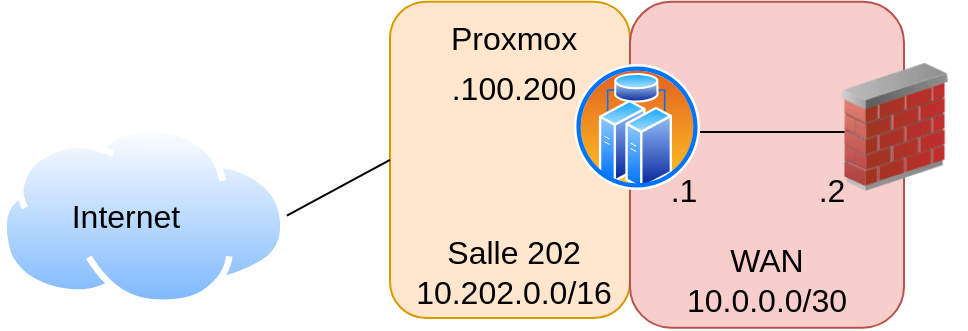 <mxfile version="22.1.7" type="github">
  <diagram name="Page-1" id="VltcZmfvqYnKoC6824LA">
    <mxGraphModel dx="1810" dy="813" grid="0" gridSize="10" guides="1" tooltips="1" connect="1" arrows="1" fold="1" page="0" pageScale="1" pageWidth="850" pageHeight="1100" math="0" shadow="0">
      <root>
        <mxCell id="0" />
        <mxCell id="1" parent="0" />
        <mxCell id="LY4emqoukK_nlXgEsY6r-1" value="" style="image;aspect=fixed;perimeter=ellipsePerimeter;html=1;align=center;shadow=0;dashed=0;spacingTop=3;image=img/lib/active_directory/internet_cloud.svg;fontSize=16;" vertex="1" parent="1">
          <mxGeometry x="-139" y="123.64" width="143.43" height="90.36" as="geometry" />
        </mxCell>
        <mxCell id="LY4emqoukK_nlXgEsY6r-2" value="Internet" style="text;html=1;strokeColor=none;fillColor=none;align=center;verticalAlign=middle;whiteSpace=wrap;rounded=0;fontSize=16;" vertex="1" parent="1">
          <mxGeometry x="-106" y="153.82" width="60" height="30" as="geometry" />
        </mxCell>
        <mxCell id="LY4emqoukK_nlXgEsY6r-4" value="" style="rounded=1;whiteSpace=wrap;html=1;fontSize=16;fillColor=#ffe6cc;strokeColor=#d79b00;" vertex="1" parent="1">
          <mxGeometry x="56" y="61.82" width="120" height="158.18" as="geometry" />
        </mxCell>
        <mxCell id="LY4emqoukK_nlXgEsY6r-5" value="" style="endArrow=none;html=1;rounded=0;fontSize=12;startSize=8;endSize=8;curved=1;exitX=1;exitY=0.5;exitDx=0;exitDy=0;entryX=0;entryY=0.5;entryDx=0;entryDy=0;" edge="1" parent="1" source="LY4emqoukK_nlXgEsY6r-1" target="LY4emqoukK_nlXgEsY6r-4">
          <mxGeometry width="50" height="50" relative="1" as="geometry">
            <mxPoint x="7" y="207" as="sourcePoint" />
            <mxPoint x="57" y="157" as="targetPoint" />
          </mxGeometry>
        </mxCell>
        <mxCell id="LY4emqoukK_nlXgEsY6r-6" value="Salle 202&lt;br&gt;10.202.0.0/16&lt;br&gt;" style="text;html=1;strokeColor=none;fillColor=none;align=center;verticalAlign=middle;whiteSpace=wrap;rounded=0;fontSize=16;" vertex="1" parent="1">
          <mxGeometry x="38" y="171" width="160" height="52" as="geometry" />
        </mxCell>
        <mxCell id="LY4emqoukK_nlXgEsY6r-8" value="Proxmox" style="text;html=1;strokeColor=none;fillColor=none;align=center;verticalAlign=middle;whiteSpace=wrap;rounded=0;fontSize=16;" vertex="1" parent="1">
          <mxGeometry x="88" y="65" width="60" height="30" as="geometry" />
        </mxCell>
        <mxCell id="LY4emqoukK_nlXgEsY6r-9" value=".100.200" style="text;html=1;strokeColor=none;fillColor=none;align=center;verticalAlign=middle;whiteSpace=wrap;rounded=0;fontSize=16;" vertex="1" parent="1">
          <mxGeometry x="63" y="89.5" width="110" height="30" as="geometry" />
        </mxCell>
        <mxCell id="LY4emqoukK_nlXgEsY6r-10" value="" style="rounded=1;whiteSpace=wrap;html=1;fontSize=16;fillColor=#f8cecc;strokeColor=#b85450;" vertex="1" parent="1">
          <mxGeometry x="176" y="61.82" width="137" height="163" as="geometry" />
        </mxCell>
        <mxCell id="LY4emqoukK_nlXgEsY6r-7" value="" style="image;aspect=fixed;perimeter=ellipsePerimeter;html=1;align=center;shadow=0;dashed=0;spacingTop=3;image=img/lib/active_directory/cluster_server.svg;fontSize=16;" vertex="1" parent="1">
          <mxGeometry x="148" y="93" width="63" height="63" as="geometry" />
        </mxCell>
        <mxCell id="LY4emqoukK_nlXgEsY6r-11" value="WAN&lt;br&gt;10.0.0.0/30" style="text;html=1;strokeColor=none;fillColor=none;align=center;verticalAlign=middle;whiteSpace=wrap;rounded=0;fontSize=16;" vertex="1" parent="1">
          <mxGeometry x="175" y="186" width="139" height="30" as="geometry" />
        </mxCell>
        <mxCell id="LY4emqoukK_nlXgEsY6r-12" value=".1" style="text;html=1;strokeColor=none;fillColor=none;align=center;verticalAlign=middle;whiteSpace=wrap;rounded=0;fontSize=16;" vertex="1" parent="1">
          <mxGeometry x="173" y="141" width="60" height="30" as="geometry" />
        </mxCell>
        <mxCell id="LY4emqoukK_nlXgEsY6r-14" value="" style="endArrow=none;html=1;rounded=0;fontSize=12;startSize=8;endSize=8;curved=1;" edge="1" parent="1">
          <mxGeometry width="50" height="50" relative="1" as="geometry">
            <mxPoint x="211" y="127" as="sourcePoint" />
            <mxPoint x="287" y="127" as="targetPoint" />
          </mxGeometry>
        </mxCell>
        <mxCell id="LY4emqoukK_nlXgEsY6r-13" value="" style="image;html=1;image=img/lib/clip_art/networking/Firewall_02_128x128.png;fontSize=16;" vertex="1" parent="1">
          <mxGeometry x="273" y="92.5" width="71" height="64" as="geometry" />
        </mxCell>
        <mxCell id="LY4emqoukK_nlXgEsY6r-16" value=".2" style="text;html=1;strokeColor=none;fillColor=none;align=center;verticalAlign=middle;whiteSpace=wrap;rounded=0;fontSize=16;" vertex="1" parent="1">
          <mxGeometry x="247" y="141" width="60" height="30" as="geometry" />
        </mxCell>
      </root>
    </mxGraphModel>
  </diagram>
</mxfile>
